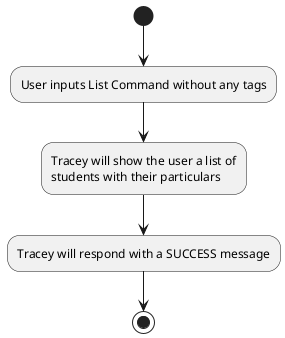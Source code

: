 @startuml
'https://plantuml.com/activity-diagram-beta

(*)--> "User inputs List Command without any tags"
--> "Tracey will show the user a list of\nstudents with their particulars"
--> "Tracey will respond with a SUCCESS message"
-->(*)

@enduml
